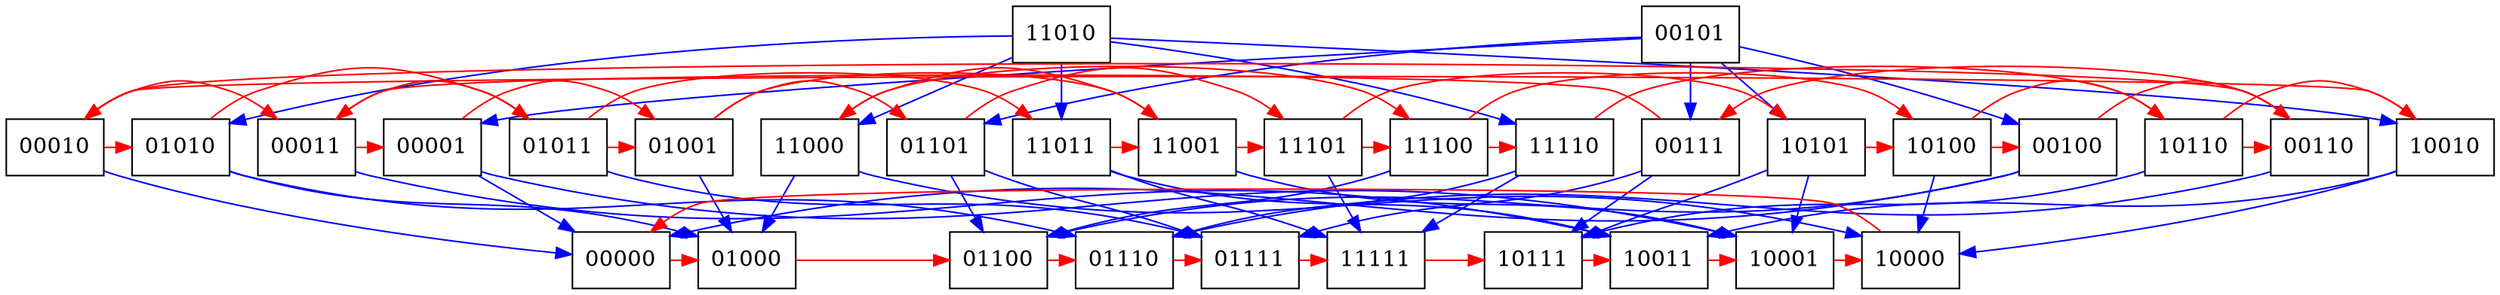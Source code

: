 digraph {
	subgraph level_5 { rank = same; node [shape = box] 00101; 11010};
	subgraph level_3 { rank = same; node [shape = box] 00001; 00010; 00011; 00100; 00110; 00111; 01001; 01010; 01011; 01101; 10010; 10100; 10101; 10110; 11000; 11001; 11011; 11100; 11101; 11110};
	subgraph level_1 { rank = same; node [shape = box] 00000; 01000; 01100; 01110; 01111; 10000; 10001; 10011; 10111; 11111};

	edge [color = red, label = ""] 00000 -> 01000 ;
	edge [color = blue, label = ""] 00001 -> 00000 ;
	edge [color = red, label = ""] 00001 -> 01001 ;
	edge [color = blue, label = ""] 00001 -> 10001 ;
	edge [color = blue, label = ""] 00010 -> 00000 ;
	edge [color = red, label = ""] 00010 -> 00011 ;
	edge [color = red, label = ""] 00010 -> 01010 ;
	edge [color = red, label = ""] 00011 -> 00001 ;
	edge [color = red, label = ""] 00011 -> 01011 ;
	edge [color = blue, label = ""] 00011 -> 10011 ;
	edge [color = blue, label = ""] 00100 -> 00000 ;
	edge [color = red, label = ""] 00100 -> 00110 ;
	edge [color = blue, label = ""] 00100 -> 01100 ;
	edge [color = blue, label = ""] 00101 -> 00001 ;
	edge [color = blue, label = ""] 00101 -> 00100 ;
	edge [color = blue, label = ""] 00101 -> 00111 ;
	edge [color = blue, label = ""] 00101 -> 01101 ;
	edge [color = blue, label = ""] 00101 -> 10101 ;
	edge [color = red, label = ""] 00110 -> 00010 ;
	edge [color = red, label = ""] 00110 -> 00111 ;
	edge [color = blue, label = ""] 00110 -> 01110 ;
	edge [color = red, label = ""] 00111 -> 00011 ;
	edge [color = blue, label = ""] 00111 -> 01111 ;
	edge [color = blue, label = ""] 00111 -> 10111 ;
	edge [color = red, label = ""] 01000 -> 01100 ;
	edge [color = blue, label = ""] 01001 -> 01000 ;
	edge [color = red, label = ""] 01001 -> 01101 ;
	edge [color = red, label = ""] 01001 -> 11001 ;
	edge [color = blue, label = ""] 01010 -> 01000 ;
	edge [color = red, label = ""] 01010 -> 01011 ;
	edge [color = blue, label = ""] 01010 -> 01110 ;
	edge [color = red, label = ""] 01011 -> 01001 ;
	edge [color = blue, label = ""] 01011 -> 01111 ;
	edge [color = red, label = ""] 01011 -> 11011 ;
	edge [color = red, label = ""] 01100 -> 01110 ;
	edge [color = blue, label = ""] 01101 -> 01100 ;
	edge [color = blue, label = ""] 01101 -> 01111 ;
	edge [color = red, label = ""] 01101 -> 11101 ;
	edge [color = red, label = ""] 01110 -> 01111 ;
	edge [color = red, label = ""] 01111 -> 11111 ;
	edge [color = red, label = ""] 10000 -> 00000 ;
	edge [color = red, label = ""] 10001 -> 10000 ;
	edge [color = red, label = ""] 10010 -> 00010 ;
	edge [color = blue, label = ""] 10010 -> 10000 ;
	edge [color = blue, label = ""] 10010 -> 10011 ;
	edge [color = red, label = ""] 10011 -> 10001 ;
	edge [color = red, label = ""] 10100 -> 00100 ;
	edge [color = blue, label = ""] 10100 -> 10000 ;
	edge [color = red, label = ""] 10100 -> 10110 ;
	edge [color = blue, label = ""] 10101 -> 10001 ;
	edge [color = red, label = ""] 10101 -> 10100 ;
	edge [color = blue, label = ""] 10101 -> 10111 ;
	edge [color = red, label = ""] 10110 -> 00110 ;
	edge [color = red, label = ""] 10110 -> 10010 ;
	edge [color = blue, label = ""] 10110 -> 10111 ;
	edge [color = red, label = ""] 10111 -> 10011 ;
	edge [color = blue, label = ""] 11000 -> 01000 ;
	edge [color = blue, label = ""] 11000 -> 10000 ;
	edge [color = red, label = ""] 11000 -> 11100 ;
	edge [color = blue, label = ""] 11001 -> 10001 ;
	edge [color = red, label = ""] 11001 -> 11000 ;
	edge [color = red, label = ""] 11001 -> 11101 ;
	edge [color = blue, label = ""] 11010 -> 01010 ;
	edge [color = blue, label = ""] 11010 -> 10010 ;
	edge [color = blue, label = ""] 11010 -> 11000 ;
	edge [color = blue, label = ""] 11010 -> 11011 ;
	edge [color = blue, label = ""] 11010 -> 11110 ;
	edge [color = blue, label = ""] 11011 -> 10011 ;
	edge [color = red, label = ""] 11011 -> 11001 ;
	edge [color = blue, label = ""] 11011 -> 11111 ;
	edge [color = blue, label = ""] 11100 -> 01100 ;
	edge [color = red, label = ""] 11100 -> 10100 ;
	edge [color = red, label = ""] 11100 -> 11110 ;
	edge [color = red, label = ""] 11101 -> 10101 ;
	edge [color = red, label = ""] 11101 -> 11100 ;
	edge [color = blue, label = ""] 11101 -> 11111 ;
	edge [color = blue, label = ""] 11110 -> 01110 ;
	edge [color = red, label = ""] 11110 -> 10110 ;
	edge [color = blue, label = ""] 11110 -> 11111 ;
	edge [color = red, label = ""] 11111 -> 10111 ;
}